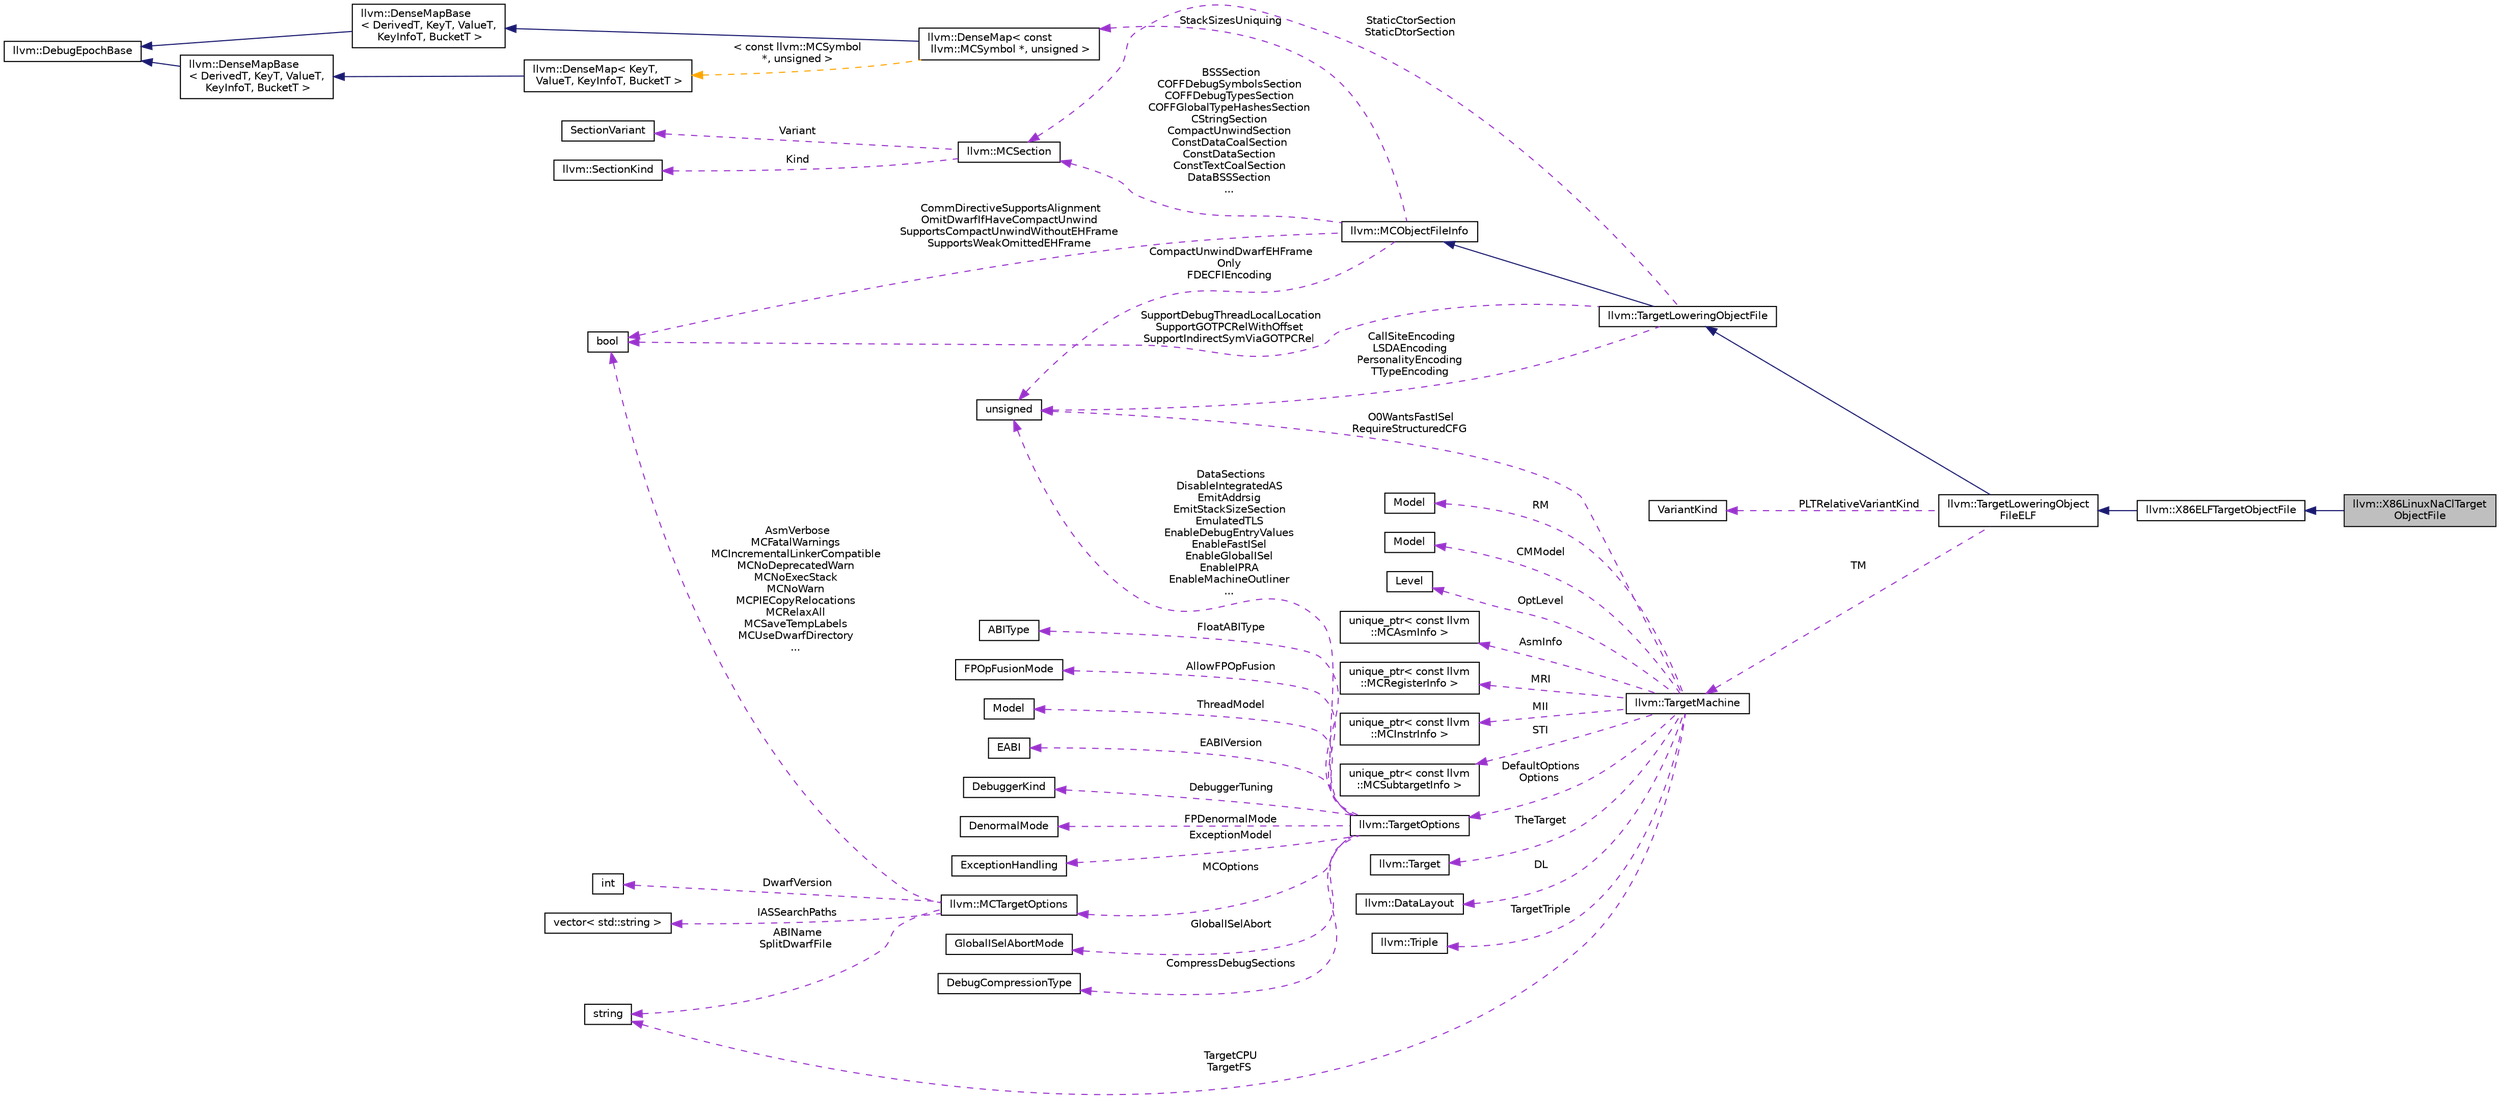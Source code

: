 digraph "llvm::X86LinuxNaClTargetObjectFile"
{
 // LATEX_PDF_SIZE
  bgcolor="transparent";
  edge [fontname="Helvetica",fontsize="10",labelfontname="Helvetica",labelfontsize="10"];
  node [fontname="Helvetica",fontsize="10",shape="box"];
  rankdir="LR";
  Node1 [label="llvm::X86LinuxNaClTarget\lObjectFile",height=0.2,width=0.4,color="black", fillcolor="grey75", style="filled", fontcolor="black",tooltip="X86LinuxNaClTargetObjectFile - This implementation is used for linux and Native Client on x86 and x86..."];
  Node2 -> Node1 [dir="back",color="midnightblue",fontsize="10",style="solid",fontname="Helvetica"];
  Node2 [label="llvm::X86ELFTargetObjectFile",height=0.2,width=0.4,color="black",URL="$classllvm_1_1X86ELFTargetObjectFile.html",tooltip="This implemenatation is used for X86 ELF targets that don't have a further specialization."];
  Node3 -> Node2 [dir="back",color="midnightblue",fontsize="10",style="solid",fontname="Helvetica"];
  Node3 [label="llvm::TargetLoweringObject\lFileELF",height=0.2,width=0.4,color="black",URL="$classllvm_1_1TargetLoweringObjectFileELF.html",tooltip=" "];
  Node4 -> Node3 [dir="back",color="midnightblue",fontsize="10",style="solid",fontname="Helvetica"];
  Node4 [label="llvm::TargetLoweringObjectFile",height=0.2,width=0.4,color="black",URL="$classllvm_1_1TargetLoweringObjectFile.html",tooltip=" "];
  Node5 -> Node4 [dir="back",color="midnightblue",fontsize="10",style="solid",fontname="Helvetica"];
  Node5 [label="llvm::MCObjectFileInfo",height=0.2,width=0.4,color="black",URL="$classllvm_1_1MCObjectFileInfo.html",tooltip=" "];
  Node6 -> Node5 [dir="back",color="darkorchid3",fontsize="10",style="dashed",label=" CommDirectiveSupportsAlignment\nOmitDwarfIfHaveCompactUnwind\nSupportsCompactUnwindWithoutEHFrame\nSupportsWeakOmittedEHFrame" ,fontname="Helvetica"];
  Node6 [label="bool",height=0.2,width=0.4,color="black",URL="$classbool.html",tooltip=" "];
  Node7 -> Node5 [dir="back",color="darkorchid3",fontsize="10",style="dashed",label=" CompactUnwindDwarfEHFrame\lOnly\nFDECFIEncoding" ,fontname="Helvetica"];
  Node7 [label="unsigned",height=0.2,width=0.4,color="black",URL="$classunsigned.html",tooltip=" "];
  Node8 -> Node5 [dir="back",color="darkorchid3",fontsize="10",style="dashed",label=" BSSSection\nCOFFDebugSymbolsSection\nCOFFDebugTypesSection\nCOFFGlobalTypeHashesSection\nCStringSection\nCompactUnwindSection\nConstDataCoalSection\nConstDataSection\nConstTextCoalSection\nDataBSSSection\n..." ,fontname="Helvetica"];
  Node8 [label="llvm::MCSection",height=0.2,width=0.4,color="black",URL="$classllvm_1_1MCSection.html",tooltip="Instances of this class represent a uniqued identifier for a section in the current translation unit."];
  Node9 -> Node8 [dir="back",color="darkorchid3",fontsize="10",style="dashed",label=" Variant" ,fontname="Helvetica"];
  Node9 [label="SectionVariant",height=0.2,width=0.4,color="black",tooltip=" "];
  Node10 -> Node8 [dir="back",color="darkorchid3",fontsize="10",style="dashed",label=" Kind" ,fontname="Helvetica"];
  Node10 [label="llvm::SectionKind",height=0.2,width=0.4,color="black",URL="$classllvm_1_1SectionKind.html",tooltip="SectionKind - This is a simple POD value that classifies the properties of a section."];
  Node11 -> Node5 [dir="back",color="darkorchid3",fontsize="10",style="dashed",label=" StackSizesUniquing" ,fontname="Helvetica"];
  Node11 [label="llvm::DenseMap\< const\l llvm::MCSymbol *, unsigned \>",height=0.2,width=0.4,color="black",URL="$classllvm_1_1DenseMap.html",tooltip=" "];
  Node12 -> Node11 [dir="back",color="midnightblue",fontsize="10",style="solid",fontname="Helvetica"];
  Node12 [label="llvm::DenseMapBase\l\< DerivedT, KeyT, ValueT,\l KeyInfoT, BucketT \>",height=0.2,width=0.4,color="black",URL="$classllvm_1_1DenseMapBase.html",tooltip=" "];
  Node13 -> Node12 [dir="back",color="midnightblue",fontsize="10",style="solid",fontname="Helvetica"];
  Node13 [label="llvm::DebugEpochBase",height=0.2,width=0.4,color="black",URL="$classllvm_1_1DebugEpochBase.html",tooltip=" "];
  Node14 -> Node11 [dir="back",color="orange",fontsize="10",style="dashed",label=" \< const llvm::MCSymbol\l *, unsigned \>" ,fontname="Helvetica"];
  Node14 [label="llvm::DenseMap\< KeyT,\l ValueT, KeyInfoT, BucketT \>",height=0.2,width=0.4,color="black",URL="$classllvm_1_1DenseMap.html",tooltip=" "];
  Node15 -> Node14 [dir="back",color="midnightblue",fontsize="10",style="solid",fontname="Helvetica"];
  Node15 [label="llvm::DenseMapBase\l\< DerivedT, KeyT, ValueT,\l KeyInfoT, BucketT \>",height=0.2,width=0.4,color="black",URL="$classllvm_1_1DenseMapBase.html",tooltip=" "];
  Node13 -> Node15 [dir="back",color="midnightblue",fontsize="10",style="solid",fontname="Helvetica"];
  Node6 -> Node4 [dir="back",color="darkorchid3",fontsize="10",style="dashed",label=" SupportDebugThreadLocalLocation\nSupportGOTPCRelWithOffset\nSupportIndirectSymViaGOTPCRel" ,fontname="Helvetica"];
  Node7 -> Node4 [dir="back",color="darkorchid3",fontsize="10",style="dashed",label=" CallSiteEncoding\nLSDAEncoding\nPersonalityEncoding\nTTypeEncoding" ,fontname="Helvetica"];
  Node8 -> Node4 [dir="back",color="darkorchid3",fontsize="10",style="dashed",label=" StaticCtorSection\nStaticDtorSection" ,fontname="Helvetica"];
  Node16 -> Node3 [dir="back",color="darkorchid3",fontsize="10",style="dashed",label=" PLTRelativeVariantKind" ,fontname="Helvetica"];
  Node16 [label="VariantKind",height=0.2,width=0.4,color="black",tooltip=" "];
  Node17 -> Node3 [dir="back",color="darkorchid3",fontsize="10",style="dashed",label=" TM" ,fontname="Helvetica"];
  Node17 [label="llvm::TargetMachine",height=0.2,width=0.4,color="black",URL="$classllvm_1_1TargetMachine.html",tooltip="Primary interface to the complete machine description for the target machine."];
  Node18 -> Node17 [dir="back",color="darkorchid3",fontsize="10",style="dashed",label=" TheTarget" ,fontname="Helvetica"];
  Node18 [label="llvm::Target",height=0.2,width=0.4,color="black",URL="$classllvm_1_1Target.html",tooltip="Target - Wrapper for Target specific information."];
  Node19 -> Node17 [dir="back",color="darkorchid3",fontsize="10",style="dashed",label=" DL" ,fontname="Helvetica"];
  Node19 [label="llvm::DataLayout",height=0.2,width=0.4,color="black",URL="$classllvm_1_1DataLayout.html",tooltip="A parsed version of the target data layout string in and methods for querying it."];
  Node20 -> Node17 [dir="back",color="darkorchid3",fontsize="10",style="dashed",label=" TargetTriple" ,fontname="Helvetica"];
  Node20 [label="llvm::Triple",height=0.2,width=0.4,color="black",URL="$classllvm_1_1Triple.html",tooltip="Triple - Helper class for working with autoconf configuration names."];
  Node21 -> Node17 [dir="back",color="darkorchid3",fontsize="10",style="dashed",label=" TargetCPU\nTargetFS" ,fontname="Helvetica"];
  Node21 [label="string",height=0.2,width=0.4,color="black",tooltip=" "];
  Node22 -> Node17 [dir="back",color="darkorchid3",fontsize="10",style="dashed",label=" RM" ,fontname="Helvetica"];
  Node22 [label="Model",height=0.2,width=0.4,color="black",tooltip=" "];
  Node23 -> Node17 [dir="back",color="darkorchid3",fontsize="10",style="dashed",label=" CMModel" ,fontname="Helvetica"];
  Node23 [label="Model",height=0.2,width=0.4,color="black",tooltip=" "];
  Node24 -> Node17 [dir="back",color="darkorchid3",fontsize="10",style="dashed",label=" OptLevel" ,fontname="Helvetica"];
  Node24 [label="Level",height=0.2,width=0.4,color="black",tooltip=" "];
  Node25 -> Node17 [dir="back",color="darkorchid3",fontsize="10",style="dashed",label=" AsmInfo" ,fontname="Helvetica"];
  Node25 [label="unique_ptr\< const llvm\l::MCAsmInfo \>",height=0.2,width=0.4,color="black",tooltip=" "];
  Node26 -> Node17 [dir="back",color="darkorchid3",fontsize="10",style="dashed",label=" MRI" ,fontname="Helvetica"];
  Node26 [label="unique_ptr\< const llvm\l::MCRegisterInfo \>",height=0.2,width=0.4,color="black",tooltip=" "];
  Node27 -> Node17 [dir="back",color="darkorchid3",fontsize="10",style="dashed",label=" MII" ,fontname="Helvetica"];
  Node27 [label="unique_ptr\< const llvm\l::MCInstrInfo \>",height=0.2,width=0.4,color="black",tooltip=" "];
  Node28 -> Node17 [dir="back",color="darkorchid3",fontsize="10",style="dashed",label=" STI" ,fontname="Helvetica"];
  Node28 [label="unique_ptr\< const llvm\l::MCSubtargetInfo \>",height=0.2,width=0.4,color="black",tooltip=" "];
  Node7 -> Node17 [dir="back",color="darkorchid3",fontsize="10",style="dashed",label=" O0WantsFastISel\nRequireStructuredCFG" ,fontname="Helvetica"];
  Node29 -> Node17 [dir="back",color="darkorchid3",fontsize="10",style="dashed",label=" DefaultOptions\nOptions" ,fontname="Helvetica"];
  Node29 [label="llvm::TargetOptions",height=0.2,width=0.4,color="black",URL="$classllvm_1_1TargetOptions.html",tooltip=" "];
  Node7 -> Node29 [dir="back",color="darkorchid3",fontsize="10",style="dashed",label=" DataSections\nDisableIntegratedAS\nEmitAddrsig\nEmitStackSizeSection\nEmulatedTLS\nEnableDebugEntryValues\nEnableFastISel\nEnableGlobalISel\nEnableIPRA\nEnableMachineOutliner\n..." ,fontname="Helvetica"];
  Node30 -> Node29 [dir="back",color="darkorchid3",fontsize="10",style="dashed",label=" GlobalISelAbort" ,fontname="Helvetica"];
  Node30 [label="GlobalISelAbortMode",height=0.2,width=0.4,color="black",tooltip=" "];
  Node31 -> Node29 [dir="back",color="darkorchid3",fontsize="10",style="dashed",label=" CompressDebugSections" ,fontname="Helvetica"];
  Node31 [label="DebugCompressionType",height=0.2,width=0.4,color="black",tooltip=" "];
  Node32 -> Node29 [dir="back",color="darkorchid3",fontsize="10",style="dashed",label=" FloatABIType" ,fontname="Helvetica"];
  Node32 [label="ABIType",height=0.2,width=0.4,color="black",tooltip=" "];
  Node33 -> Node29 [dir="back",color="darkorchid3",fontsize="10",style="dashed",label=" AllowFPOpFusion" ,fontname="Helvetica"];
  Node33 [label="FPOpFusionMode",height=0.2,width=0.4,color="black",tooltip=" "];
  Node34 -> Node29 [dir="back",color="darkorchid3",fontsize="10",style="dashed",label=" ThreadModel" ,fontname="Helvetica"];
  Node34 [label="Model",height=0.2,width=0.4,color="black",tooltip=" "];
  Node35 -> Node29 [dir="back",color="darkorchid3",fontsize="10",style="dashed",label=" EABIVersion" ,fontname="Helvetica"];
  Node35 [label="EABI",height=0.2,width=0.4,color="black",tooltip=" "];
  Node36 -> Node29 [dir="back",color="darkorchid3",fontsize="10",style="dashed",label=" DebuggerTuning" ,fontname="Helvetica"];
  Node36 [label="DebuggerKind",height=0.2,width=0.4,color="black",tooltip=" "];
  Node37 -> Node29 [dir="back",color="darkorchid3",fontsize="10",style="dashed",label=" FPDenormalMode" ,fontname="Helvetica"];
  Node37 [label="DenormalMode",height=0.2,width=0.4,color="black",tooltip=" "];
  Node38 -> Node29 [dir="back",color="darkorchid3",fontsize="10",style="dashed",label=" ExceptionModel" ,fontname="Helvetica"];
  Node38 [label="ExceptionHandling",height=0.2,width=0.4,color="black",tooltip=" "];
  Node39 -> Node29 [dir="back",color="darkorchid3",fontsize="10",style="dashed",label=" MCOptions" ,fontname="Helvetica"];
  Node39 [label="llvm::MCTargetOptions",height=0.2,width=0.4,color="black",URL="$classllvm_1_1MCTargetOptions.html",tooltip=" "];
  Node6 -> Node39 [dir="back",color="darkorchid3",fontsize="10",style="dashed",label=" AsmVerbose\nMCFatalWarnings\nMCIncrementalLinkerCompatible\nMCNoDeprecatedWarn\nMCNoExecStack\nMCNoWarn\nMCPIECopyRelocations\nMCRelaxAll\nMCSaveTempLabels\nMCUseDwarfDirectory\n..." ,fontname="Helvetica"];
  Node40 -> Node39 [dir="back",color="darkorchid3",fontsize="10",style="dashed",label=" DwarfVersion" ,fontname="Helvetica"];
  Node40 [label="int",height=0.2,width=0.4,color="black",tooltip=" "];
  Node21 -> Node39 [dir="back",color="darkorchid3",fontsize="10",style="dashed",label=" ABIName\nSplitDwarfFile" ,fontname="Helvetica"];
  Node41 -> Node39 [dir="back",color="darkorchid3",fontsize="10",style="dashed",label=" IASSearchPaths" ,fontname="Helvetica"];
  Node41 [label="vector\< std::string \>",height=0.2,width=0.4,color="black",tooltip=" "];
}
